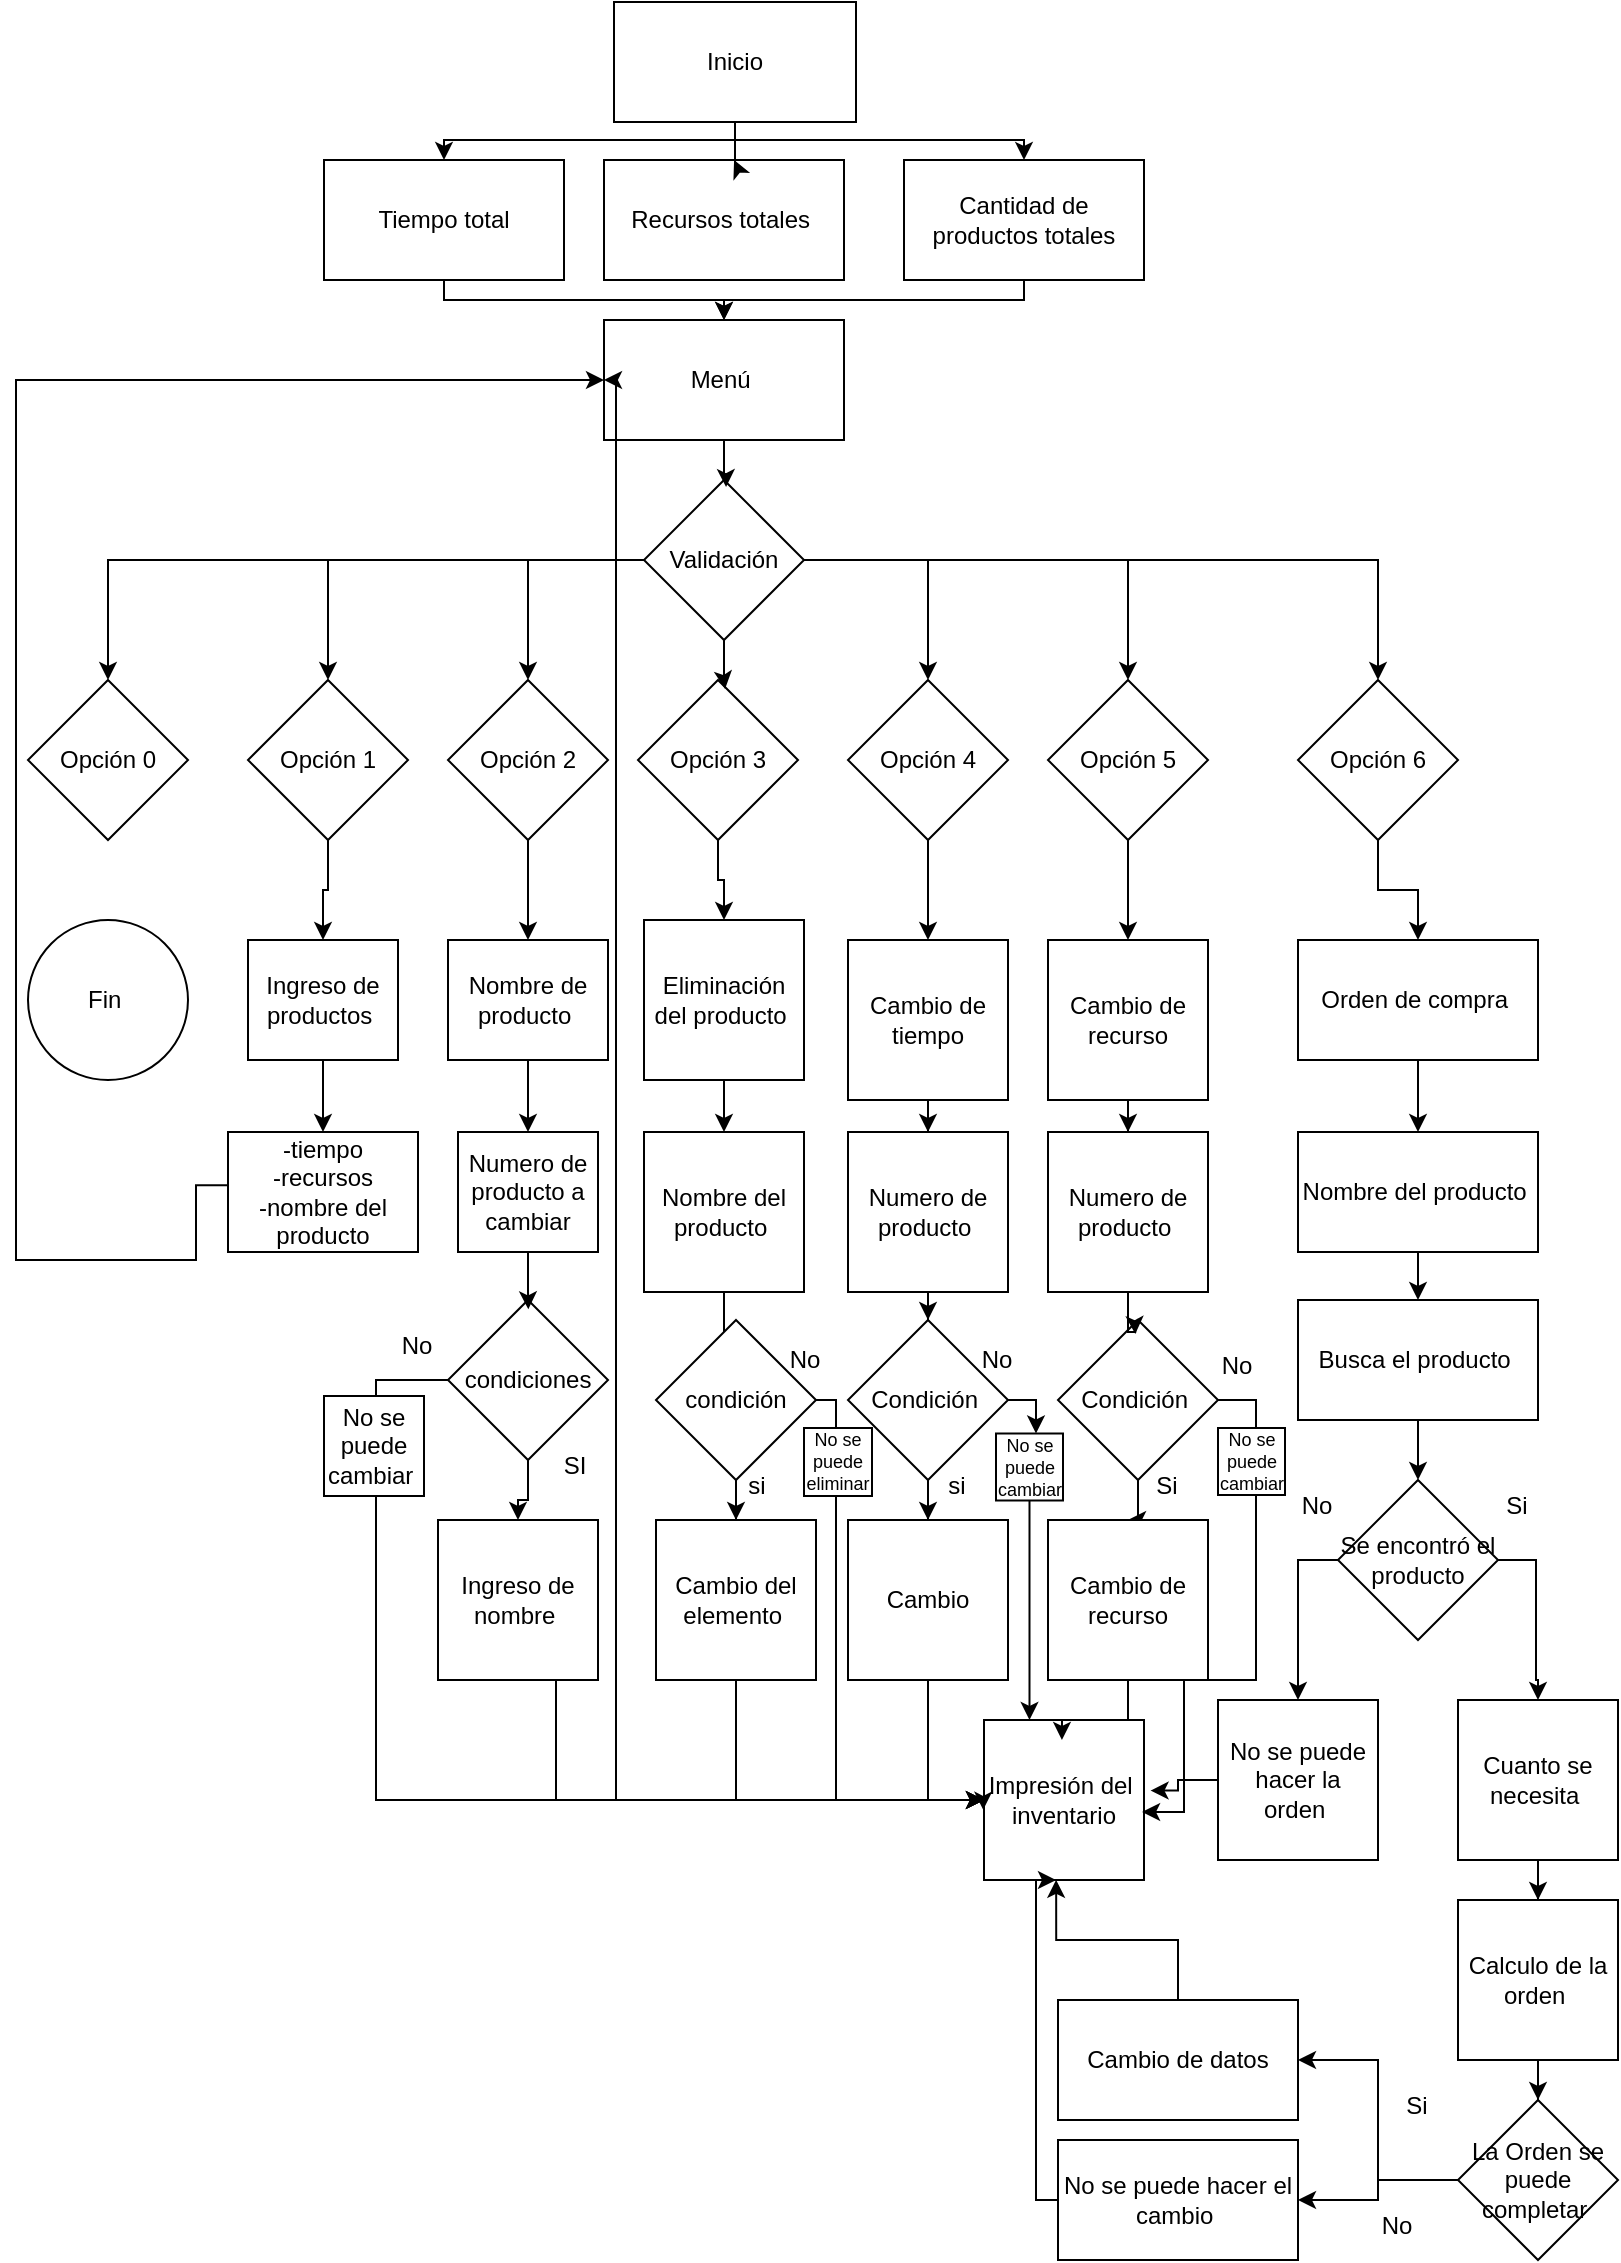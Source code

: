 <mxfile version="24.9.0">
  <diagram id="C5RBs43oDa-KdzZeNtuy" name="Page-1">
    <mxGraphModel dx="1363" dy="1923" grid="1" gridSize="10" guides="1" tooltips="1" connect="1" arrows="1" fold="1" page="1" pageScale="1" pageWidth="827" pageHeight="1169" math="0" shadow="0">
      <root>
        <mxCell id="WIyWlLk6GJQsqaUBKTNV-0" />
        <mxCell id="WIyWlLk6GJQsqaUBKTNV-1" parent="WIyWlLk6GJQsqaUBKTNV-0" />
        <mxCell id="StJIcaHxCYxP3RWTADUP-0" style="edgeStyle=orthogonalEdgeStyle;rounded=0;orthogonalLoop=1;jettySize=auto;html=1;entryX=0.5;entryY=0;entryDx=0;entryDy=0;" edge="1" parent="WIyWlLk6GJQsqaUBKTNV-1" source="StJIcaHxCYxP3RWTADUP-2" target="StJIcaHxCYxP3RWTADUP-5">
          <mxGeometry relative="1" as="geometry">
            <Array as="points">
              <mxPoint x="370" y="-1100" />
              <mxPoint x="224" y="-1100" />
            </Array>
          </mxGeometry>
        </mxCell>
        <mxCell id="StJIcaHxCYxP3RWTADUP-1" style="edgeStyle=orthogonalEdgeStyle;rounded=0;orthogonalLoop=1;jettySize=auto;html=1;entryX=0.5;entryY=0;entryDx=0;entryDy=0;" edge="1" parent="WIyWlLk6GJQsqaUBKTNV-1" source="StJIcaHxCYxP3RWTADUP-2" target="StJIcaHxCYxP3RWTADUP-7">
          <mxGeometry relative="1" as="geometry">
            <Array as="points">
              <mxPoint x="370" y="-1100" />
              <mxPoint x="514" y="-1100" />
            </Array>
          </mxGeometry>
        </mxCell>
        <mxCell id="StJIcaHxCYxP3RWTADUP-2" value="Inicio" style="rounded=0;whiteSpace=wrap;html=1;" vertex="1" parent="WIyWlLk6GJQsqaUBKTNV-1">
          <mxGeometry x="309" y="-1169" width="121" height="60" as="geometry" />
        </mxCell>
        <mxCell id="StJIcaHxCYxP3RWTADUP-3" value="Recursos totales&amp;nbsp;" style="rounded=0;whiteSpace=wrap;html=1;" vertex="1" parent="WIyWlLk6GJQsqaUBKTNV-1">
          <mxGeometry x="304" y="-1090" width="120" height="60" as="geometry" />
        </mxCell>
        <mxCell id="StJIcaHxCYxP3RWTADUP-4" style="edgeStyle=orthogonalEdgeStyle;rounded=0;orthogonalLoop=1;jettySize=auto;html=1;entryX=0.5;entryY=0;entryDx=0;entryDy=0;" edge="1" parent="WIyWlLk6GJQsqaUBKTNV-1" source="StJIcaHxCYxP3RWTADUP-5" target="StJIcaHxCYxP3RWTADUP-8">
          <mxGeometry relative="1" as="geometry">
            <Array as="points">
              <mxPoint x="224" y="-1020" />
              <mxPoint x="364" y="-1020" />
            </Array>
          </mxGeometry>
        </mxCell>
        <mxCell id="StJIcaHxCYxP3RWTADUP-5" value="Tiempo total" style="rounded=0;whiteSpace=wrap;html=1;" vertex="1" parent="WIyWlLk6GJQsqaUBKTNV-1">
          <mxGeometry x="164" y="-1090" width="120" height="60" as="geometry" />
        </mxCell>
        <mxCell id="StJIcaHxCYxP3RWTADUP-6" style="edgeStyle=orthogonalEdgeStyle;rounded=0;orthogonalLoop=1;jettySize=auto;html=1;entryX=0.5;entryY=0;entryDx=0;entryDy=0;" edge="1" parent="WIyWlLk6GJQsqaUBKTNV-1" source="StJIcaHxCYxP3RWTADUP-7" target="StJIcaHxCYxP3RWTADUP-8">
          <mxGeometry relative="1" as="geometry">
            <Array as="points">
              <mxPoint x="514" y="-1020" />
              <mxPoint x="364" y="-1020" />
            </Array>
          </mxGeometry>
        </mxCell>
        <mxCell id="StJIcaHxCYxP3RWTADUP-7" value="Cantidad de productos totales" style="rounded=0;whiteSpace=wrap;html=1;" vertex="1" parent="WIyWlLk6GJQsqaUBKTNV-1">
          <mxGeometry x="454" y="-1090" width="120" height="60" as="geometry" />
        </mxCell>
        <mxCell id="StJIcaHxCYxP3RWTADUP-8" value="Menú&amp;nbsp;" style="rounded=0;whiteSpace=wrap;html=1;" vertex="1" parent="WIyWlLk6GJQsqaUBKTNV-1">
          <mxGeometry x="304" y="-1010" width="120" height="60" as="geometry" />
        </mxCell>
        <mxCell id="StJIcaHxCYxP3RWTADUP-9" style="edgeStyle=orthogonalEdgeStyle;rounded=0;orthogonalLoop=1;jettySize=auto;html=1;entryX=0.5;entryY=0;entryDx=0;entryDy=0;" edge="1" parent="WIyWlLk6GJQsqaUBKTNV-1" source="StJIcaHxCYxP3RWTADUP-15" target="StJIcaHxCYxP3RWTADUP-22">
          <mxGeometry relative="1" as="geometry">
            <mxPoint x="50.0" y="-890" as="targetPoint" />
          </mxGeometry>
        </mxCell>
        <mxCell id="StJIcaHxCYxP3RWTADUP-10" style="edgeStyle=orthogonalEdgeStyle;rounded=0;orthogonalLoop=1;jettySize=auto;html=1;entryX=0.5;entryY=0;entryDx=0;entryDy=0;" edge="1" parent="WIyWlLk6GJQsqaUBKTNV-1" source="StJIcaHxCYxP3RWTADUP-15" target="StJIcaHxCYxP3RWTADUP-21">
          <mxGeometry relative="1" as="geometry" />
        </mxCell>
        <mxCell id="StJIcaHxCYxP3RWTADUP-11" style="edgeStyle=orthogonalEdgeStyle;rounded=0;orthogonalLoop=1;jettySize=auto;html=1;entryX=0.5;entryY=0;entryDx=0;entryDy=0;" edge="1" parent="WIyWlLk6GJQsqaUBKTNV-1" source="StJIcaHxCYxP3RWTADUP-15" target="StJIcaHxCYxP3RWTADUP-19">
          <mxGeometry relative="1" as="geometry" />
        </mxCell>
        <mxCell id="StJIcaHxCYxP3RWTADUP-12" style="edgeStyle=orthogonalEdgeStyle;rounded=0;orthogonalLoop=1;jettySize=auto;html=1;entryX=0.5;entryY=0;entryDx=0;entryDy=0;" edge="1" parent="WIyWlLk6GJQsqaUBKTNV-1" source="StJIcaHxCYxP3RWTADUP-15" target="StJIcaHxCYxP3RWTADUP-24">
          <mxGeometry relative="1" as="geometry" />
        </mxCell>
        <mxCell id="StJIcaHxCYxP3RWTADUP-13" style="edgeStyle=orthogonalEdgeStyle;rounded=0;orthogonalLoop=1;jettySize=auto;html=1;entryX=0.5;entryY=0;entryDx=0;entryDy=0;" edge="1" parent="WIyWlLk6GJQsqaUBKTNV-1" source="StJIcaHxCYxP3RWTADUP-15" target="StJIcaHxCYxP3RWTADUP-26">
          <mxGeometry relative="1" as="geometry" />
        </mxCell>
        <mxCell id="StJIcaHxCYxP3RWTADUP-14" style="edgeStyle=orthogonalEdgeStyle;rounded=0;orthogonalLoop=1;jettySize=auto;html=1;entryX=0.5;entryY=0;entryDx=0;entryDy=0;" edge="1" parent="WIyWlLk6GJQsqaUBKTNV-1" source="StJIcaHxCYxP3RWTADUP-15" target="StJIcaHxCYxP3RWTADUP-28">
          <mxGeometry relative="1" as="geometry" />
        </mxCell>
        <mxCell id="StJIcaHxCYxP3RWTADUP-15" value="Validación" style="rhombus;whiteSpace=wrap;html=1;" vertex="1" parent="WIyWlLk6GJQsqaUBKTNV-1">
          <mxGeometry x="324" y="-930" width="80" height="80" as="geometry" />
        </mxCell>
        <mxCell id="StJIcaHxCYxP3RWTADUP-16" style="edgeStyle=orthogonalEdgeStyle;rounded=0;orthogonalLoop=1;jettySize=auto;html=1;entryX=0.5;entryY=0;entryDx=0;entryDy=0;" edge="1" parent="WIyWlLk6GJQsqaUBKTNV-1" source="StJIcaHxCYxP3RWTADUP-17" target="StJIcaHxCYxP3RWTADUP-43">
          <mxGeometry relative="1" as="geometry" />
        </mxCell>
        <mxCell id="StJIcaHxCYxP3RWTADUP-17" value="Opción 3" style="rhombus;whiteSpace=wrap;html=1;" vertex="1" parent="WIyWlLk6GJQsqaUBKTNV-1">
          <mxGeometry x="321" y="-830" width="80" height="80" as="geometry" />
        </mxCell>
        <mxCell id="StJIcaHxCYxP3RWTADUP-18" value="" style="edgeStyle=orthogonalEdgeStyle;rounded=0;orthogonalLoop=1;jettySize=auto;html=1;" edge="1" parent="WIyWlLk6GJQsqaUBKTNV-1" source="StJIcaHxCYxP3RWTADUP-19" target="StJIcaHxCYxP3RWTADUP-35">
          <mxGeometry relative="1" as="geometry" />
        </mxCell>
        <mxCell id="StJIcaHxCYxP3RWTADUP-19" value="Opción 2" style="rhombus;whiteSpace=wrap;html=1;" vertex="1" parent="WIyWlLk6GJQsqaUBKTNV-1">
          <mxGeometry x="226" y="-830" width="80" height="80" as="geometry" />
        </mxCell>
        <mxCell id="StJIcaHxCYxP3RWTADUP-20" style="edgeStyle=orthogonalEdgeStyle;rounded=0;orthogonalLoop=1;jettySize=auto;html=1;entryX=0.5;entryY=0;entryDx=0;entryDy=0;" edge="1" parent="WIyWlLk6GJQsqaUBKTNV-1" source="StJIcaHxCYxP3RWTADUP-21" target="StJIcaHxCYxP3RWTADUP-31">
          <mxGeometry relative="1" as="geometry" />
        </mxCell>
        <mxCell id="StJIcaHxCYxP3RWTADUP-21" value="Opción 1" style="rhombus;whiteSpace=wrap;html=1;" vertex="1" parent="WIyWlLk6GJQsqaUBKTNV-1">
          <mxGeometry x="126" y="-830" width="80" height="80" as="geometry" />
        </mxCell>
        <mxCell id="StJIcaHxCYxP3RWTADUP-22" value="Opción 0" style="rhombus;whiteSpace=wrap;html=1;" vertex="1" parent="WIyWlLk6GJQsqaUBKTNV-1">
          <mxGeometry x="16" y="-830" width="80" height="80" as="geometry" />
        </mxCell>
        <mxCell id="StJIcaHxCYxP3RWTADUP-23" style="edgeStyle=orthogonalEdgeStyle;rounded=0;orthogonalLoop=1;jettySize=auto;html=1;entryX=0.5;entryY=0;entryDx=0;entryDy=0;" edge="1" parent="WIyWlLk6GJQsqaUBKTNV-1" source="StJIcaHxCYxP3RWTADUP-24" target="StJIcaHxCYxP3RWTADUP-53">
          <mxGeometry relative="1" as="geometry" />
        </mxCell>
        <mxCell id="StJIcaHxCYxP3RWTADUP-24" value="Opción 4" style="rhombus;whiteSpace=wrap;html=1;" vertex="1" parent="WIyWlLk6GJQsqaUBKTNV-1">
          <mxGeometry x="426" y="-830" width="80" height="80" as="geometry" />
        </mxCell>
        <mxCell id="StJIcaHxCYxP3RWTADUP-25" style="edgeStyle=orthogonalEdgeStyle;rounded=0;orthogonalLoop=1;jettySize=auto;html=1;entryX=0.5;entryY=0;entryDx=0;entryDy=0;" edge="1" parent="WIyWlLk6GJQsqaUBKTNV-1" source="StJIcaHxCYxP3RWTADUP-26" target="StJIcaHxCYxP3RWTADUP-62">
          <mxGeometry relative="1" as="geometry" />
        </mxCell>
        <mxCell id="StJIcaHxCYxP3RWTADUP-26" value="Opción 5" style="rhombus;whiteSpace=wrap;html=1;" vertex="1" parent="WIyWlLk6GJQsqaUBKTNV-1">
          <mxGeometry x="526" y="-830" width="80" height="80" as="geometry" />
        </mxCell>
        <mxCell id="StJIcaHxCYxP3RWTADUP-27" style="edgeStyle=orthogonalEdgeStyle;rounded=0;orthogonalLoop=1;jettySize=auto;html=1;entryX=0.5;entryY=0;entryDx=0;entryDy=0;" edge="1" parent="WIyWlLk6GJQsqaUBKTNV-1" source="StJIcaHxCYxP3RWTADUP-28" target="StJIcaHxCYxP3RWTADUP-68">
          <mxGeometry relative="1" as="geometry" />
        </mxCell>
        <mxCell id="StJIcaHxCYxP3RWTADUP-28" value="Opción 6" style="rhombus;whiteSpace=wrap;html=1;" vertex="1" parent="WIyWlLk6GJQsqaUBKTNV-1">
          <mxGeometry x="651" y="-830" width="80" height="80" as="geometry" />
        </mxCell>
        <mxCell id="StJIcaHxCYxP3RWTADUP-29" value="Fin&amp;nbsp;" style="ellipse;whiteSpace=wrap;html=1;aspect=fixed;" vertex="1" parent="WIyWlLk6GJQsqaUBKTNV-1">
          <mxGeometry x="16" y="-710" width="80" height="80" as="geometry" />
        </mxCell>
        <mxCell id="StJIcaHxCYxP3RWTADUP-30" style="edgeStyle=orthogonalEdgeStyle;rounded=0;orthogonalLoop=1;jettySize=auto;html=1;entryX=0.5;entryY=0;entryDx=0;entryDy=0;" edge="1" parent="WIyWlLk6GJQsqaUBKTNV-1" source="StJIcaHxCYxP3RWTADUP-31" target="StJIcaHxCYxP3RWTADUP-33">
          <mxGeometry relative="1" as="geometry" />
        </mxCell>
        <mxCell id="StJIcaHxCYxP3RWTADUP-31" value="Ingreso de productos&amp;nbsp;" style="rounded=0;whiteSpace=wrap;html=1;" vertex="1" parent="WIyWlLk6GJQsqaUBKTNV-1">
          <mxGeometry x="126" y="-700" width="75" height="60" as="geometry" />
        </mxCell>
        <mxCell id="StJIcaHxCYxP3RWTADUP-32" style="edgeStyle=orthogonalEdgeStyle;rounded=0;orthogonalLoop=1;jettySize=auto;html=1;exitX=-0.001;exitY=0.444;exitDx=0;exitDy=0;exitPerimeter=0;" edge="1" parent="WIyWlLk6GJQsqaUBKTNV-1" source="StJIcaHxCYxP3RWTADUP-33">
          <mxGeometry relative="1" as="geometry">
            <mxPoint x="304" y="-980" as="targetPoint" />
            <mxPoint x="100" y="-664" as="sourcePoint" />
            <Array as="points">
              <mxPoint x="100" y="-577" />
              <mxPoint x="100" y="-540" />
              <mxPoint x="10" y="-540" />
              <mxPoint x="10" y="-980" />
            </Array>
          </mxGeometry>
        </mxCell>
        <mxCell id="StJIcaHxCYxP3RWTADUP-33" value="-tiempo&lt;br&gt;-recursos&lt;br&gt;-nombre del producto" style="rounded=0;whiteSpace=wrap;html=1;" vertex="1" parent="WIyWlLk6GJQsqaUBKTNV-1">
          <mxGeometry x="116" y="-604" width="95" height="60" as="geometry" />
        </mxCell>
        <mxCell id="StJIcaHxCYxP3RWTADUP-34" style="edgeStyle=orthogonalEdgeStyle;rounded=0;orthogonalLoop=1;jettySize=auto;html=1;entryX=0.5;entryY=0;entryDx=0;entryDy=0;" edge="1" parent="WIyWlLk6GJQsqaUBKTNV-1" source="StJIcaHxCYxP3RWTADUP-35" target="StJIcaHxCYxP3RWTADUP-36">
          <mxGeometry relative="1" as="geometry" />
        </mxCell>
        <mxCell id="StJIcaHxCYxP3RWTADUP-35" value="Nombre de producto&amp;nbsp;" style="rounded=0;whiteSpace=wrap;html=1;" vertex="1" parent="WIyWlLk6GJQsqaUBKTNV-1">
          <mxGeometry x="226" y="-700" width="80" height="60" as="geometry" />
        </mxCell>
        <mxCell id="StJIcaHxCYxP3RWTADUP-36" value="Numero de producto a cambiar" style="rounded=0;whiteSpace=wrap;html=1;" vertex="1" parent="WIyWlLk6GJQsqaUBKTNV-1">
          <mxGeometry x="231" y="-604" width="70" height="60" as="geometry" />
        </mxCell>
        <mxCell id="StJIcaHxCYxP3RWTADUP-37" style="edgeStyle=orthogonalEdgeStyle;rounded=0;orthogonalLoop=1;jettySize=auto;html=1;entryX=0;entryY=0.5;entryDx=0;entryDy=0;" edge="1" parent="WIyWlLk6GJQsqaUBKTNV-1" source="StJIcaHxCYxP3RWTADUP-109" target="StJIcaHxCYxP3RWTADUP-51">
          <mxGeometry relative="1" as="geometry">
            <Array as="points">
              <mxPoint x="190" y="-270" />
            </Array>
          </mxGeometry>
        </mxCell>
        <mxCell id="StJIcaHxCYxP3RWTADUP-38" style="edgeStyle=orthogonalEdgeStyle;rounded=0;orthogonalLoop=1;jettySize=auto;html=1;entryX=0.5;entryY=0;entryDx=0;entryDy=0;" edge="1" parent="WIyWlLk6GJQsqaUBKTNV-1" source="StJIcaHxCYxP3RWTADUP-39" target="StJIcaHxCYxP3RWTADUP-41">
          <mxGeometry relative="1" as="geometry" />
        </mxCell>
        <mxCell id="StJIcaHxCYxP3RWTADUP-39" value="condiciones" style="rhombus;whiteSpace=wrap;html=1;" vertex="1" parent="WIyWlLk6GJQsqaUBKTNV-1">
          <mxGeometry x="226" y="-520" width="80" height="80" as="geometry" />
        </mxCell>
        <mxCell id="StJIcaHxCYxP3RWTADUP-40" style="edgeStyle=orthogonalEdgeStyle;rounded=0;orthogonalLoop=1;jettySize=auto;html=1;entryX=0;entryY=0.5;entryDx=0;entryDy=0;" edge="1" parent="WIyWlLk6GJQsqaUBKTNV-1" source="StJIcaHxCYxP3RWTADUP-41" target="StJIcaHxCYxP3RWTADUP-51">
          <mxGeometry relative="1" as="geometry">
            <Array as="points">
              <mxPoint x="280" y="-270" />
            </Array>
          </mxGeometry>
        </mxCell>
        <mxCell id="StJIcaHxCYxP3RWTADUP-41" value="Ingreso de nombre&amp;nbsp;" style="whiteSpace=wrap;html=1;aspect=fixed;" vertex="1" parent="WIyWlLk6GJQsqaUBKTNV-1">
          <mxGeometry x="221" y="-410" width="80" height="80" as="geometry" />
        </mxCell>
        <mxCell id="StJIcaHxCYxP3RWTADUP-42" style="edgeStyle=orthogonalEdgeStyle;rounded=0;orthogonalLoop=1;jettySize=auto;html=1;entryX=0.5;entryY=0;entryDx=0;entryDy=0;" edge="1" parent="WIyWlLk6GJQsqaUBKTNV-1" source="StJIcaHxCYxP3RWTADUP-43" target="StJIcaHxCYxP3RWTADUP-45">
          <mxGeometry relative="1" as="geometry" />
        </mxCell>
        <mxCell id="StJIcaHxCYxP3RWTADUP-43" value="Eliminación del producto&amp;nbsp;" style="whiteSpace=wrap;html=1;aspect=fixed;" vertex="1" parent="WIyWlLk6GJQsqaUBKTNV-1">
          <mxGeometry x="324" y="-710" width="80" height="80" as="geometry" />
        </mxCell>
        <mxCell id="StJIcaHxCYxP3RWTADUP-44" style="edgeStyle=orthogonalEdgeStyle;rounded=0;orthogonalLoop=1;jettySize=auto;html=1;entryX=0.5;entryY=0;entryDx=0;entryDy=0;" edge="1" parent="WIyWlLk6GJQsqaUBKTNV-1" source="StJIcaHxCYxP3RWTADUP-45" target="StJIcaHxCYxP3RWTADUP-48">
          <mxGeometry relative="1" as="geometry" />
        </mxCell>
        <mxCell id="StJIcaHxCYxP3RWTADUP-45" value="Nombre del producto&amp;nbsp;" style="whiteSpace=wrap;html=1;aspect=fixed;" vertex="1" parent="WIyWlLk6GJQsqaUBKTNV-1">
          <mxGeometry x="324" y="-604" width="80" height="80" as="geometry" />
        </mxCell>
        <mxCell id="StJIcaHxCYxP3RWTADUP-46" style="edgeStyle=orthogonalEdgeStyle;rounded=0;orthogonalLoop=1;jettySize=auto;html=1;entryX=0.5;entryY=0;entryDx=0;entryDy=0;" edge="1" parent="WIyWlLk6GJQsqaUBKTNV-1" source="StJIcaHxCYxP3RWTADUP-48" target="StJIcaHxCYxP3RWTADUP-49">
          <mxGeometry relative="1" as="geometry" />
        </mxCell>
        <mxCell id="StJIcaHxCYxP3RWTADUP-47" style="edgeStyle=orthogonalEdgeStyle;rounded=0;orthogonalLoop=1;jettySize=auto;html=1;entryX=0;entryY=0.5;entryDx=0;entryDy=0;" edge="1" parent="WIyWlLk6GJQsqaUBKTNV-1" source="StJIcaHxCYxP3RWTADUP-111" target="StJIcaHxCYxP3RWTADUP-51">
          <mxGeometry relative="1" as="geometry">
            <Array as="points">
              <mxPoint x="420" y="-270" />
            </Array>
          </mxGeometry>
        </mxCell>
        <mxCell id="StJIcaHxCYxP3RWTADUP-48" value="condición" style="rhombus;whiteSpace=wrap;html=1;" vertex="1" parent="WIyWlLk6GJQsqaUBKTNV-1">
          <mxGeometry x="330" y="-510" width="80" height="80" as="geometry" />
        </mxCell>
        <mxCell id="StJIcaHxCYxP3RWTADUP-49" value="Cambio del elemento&amp;nbsp;" style="whiteSpace=wrap;html=1;aspect=fixed;" vertex="1" parent="WIyWlLk6GJQsqaUBKTNV-1">
          <mxGeometry x="330" y="-410" width="80" height="80" as="geometry" />
        </mxCell>
        <mxCell id="StJIcaHxCYxP3RWTADUP-50" style="edgeStyle=orthogonalEdgeStyle;rounded=0;orthogonalLoop=1;jettySize=auto;html=1;entryX=0;entryY=0.5;entryDx=0;entryDy=0;" edge="1" parent="WIyWlLk6GJQsqaUBKTNV-1" source="StJIcaHxCYxP3RWTADUP-51" target="StJIcaHxCYxP3RWTADUP-8">
          <mxGeometry relative="1" as="geometry">
            <Array as="points">
              <mxPoint x="310" y="-270" />
              <mxPoint x="310" y="-980" />
            </Array>
          </mxGeometry>
        </mxCell>
        <mxCell id="StJIcaHxCYxP3RWTADUP-51" value="Impresión del&amp;nbsp;&lt;br&gt;inventario" style="whiteSpace=wrap;html=1;aspect=fixed;" vertex="1" parent="WIyWlLk6GJQsqaUBKTNV-1">
          <mxGeometry x="494" y="-310" width="80" height="80" as="geometry" />
        </mxCell>
        <mxCell id="StJIcaHxCYxP3RWTADUP-52" style="edgeStyle=orthogonalEdgeStyle;rounded=0;orthogonalLoop=1;jettySize=auto;html=1;entryX=0.5;entryY=0;entryDx=0;entryDy=0;" edge="1" parent="WIyWlLk6GJQsqaUBKTNV-1" source="StJIcaHxCYxP3RWTADUP-53" target="StJIcaHxCYxP3RWTADUP-55">
          <mxGeometry relative="1" as="geometry" />
        </mxCell>
        <mxCell id="StJIcaHxCYxP3RWTADUP-53" value="Cambio de tiempo" style="whiteSpace=wrap;html=1;aspect=fixed;" vertex="1" parent="WIyWlLk6GJQsqaUBKTNV-1">
          <mxGeometry x="426" y="-700" width="80" height="80" as="geometry" />
        </mxCell>
        <mxCell id="StJIcaHxCYxP3RWTADUP-54" style="edgeStyle=orthogonalEdgeStyle;rounded=0;orthogonalLoop=1;jettySize=auto;html=1;" edge="1" parent="WIyWlLk6GJQsqaUBKTNV-1" source="StJIcaHxCYxP3RWTADUP-55" target="StJIcaHxCYxP3RWTADUP-58">
          <mxGeometry relative="1" as="geometry" />
        </mxCell>
        <mxCell id="StJIcaHxCYxP3RWTADUP-55" value="Numero de producto&amp;nbsp;" style="whiteSpace=wrap;html=1;aspect=fixed;" vertex="1" parent="WIyWlLk6GJQsqaUBKTNV-1">
          <mxGeometry x="426" y="-604" width="80" height="80" as="geometry" />
        </mxCell>
        <mxCell id="StJIcaHxCYxP3RWTADUP-56" style="edgeStyle=orthogonalEdgeStyle;rounded=0;orthogonalLoop=1;jettySize=auto;html=1;entryX=0.5;entryY=0;entryDx=0;entryDy=0;" edge="1" parent="WIyWlLk6GJQsqaUBKTNV-1" source="StJIcaHxCYxP3RWTADUP-58" target="StJIcaHxCYxP3RWTADUP-60">
          <mxGeometry relative="1" as="geometry" />
        </mxCell>
        <mxCell id="StJIcaHxCYxP3RWTADUP-57" style="edgeStyle=orthogonalEdgeStyle;rounded=0;orthogonalLoop=1;jettySize=auto;html=1;" edge="1" parent="WIyWlLk6GJQsqaUBKTNV-1" source="StJIcaHxCYxP3RWTADUP-113" target="StJIcaHxCYxP3RWTADUP-51">
          <mxGeometry relative="1" as="geometry">
            <Array as="points">
              <mxPoint x="517" y="-330" />
              <mxPoint x="517" y="-330" />
            </Array>
          </mxGeometry>
        </mxCell>
        <mxCell id="StJIcaHxCYxP3RWTADUP-58" value="Condición&amp;nbsp;" style="rhombus;whiteSpace=wrap;html=1;" vertex="1" parent="WIyWlLk6GJQsqaUBKTNV-1">
          <mxGeometry x="426" y="-510" width="80" height="80" as="geometry" />
        </mxCell>
        <mxCell id="StJIcaHxCYxP3RWTADUP-59" style="edgeStyle=orthogonalEdgeStyle;rounded=0;orthogonalLoop=1;jettySize=auto;html=1;entryX=0;entryY=0.5;entryDx=0;entryDy=0;" edge="1" parent="WIyWlLk6GJQsqaUBKTNV-1" source="StJIcaHxCYxP3RWTADUP-60" target="StJIcaHxCYxP3RWTADUP-51">
          <mxGeometry relative="1" as="geometry" />
        </mxCell>
        <mxCell id="StJIcaHxCYxP3RWTADUP-60" value="Cambio" style="whiteSpace=wrap;html=1;aspect=fixed;" vertex="1" parent="WIyWlLk6GJQsqaUBKTNV-1">
          <mxGeometry x="426" y="-410" width="80" height="80" as="geometry" />
        </mxCell>
        <mxCell id="StJIcaHxCYxP3RWTADUP-61" style="edgeStyle=orthogonalEdgeStyle;rounded=0;orthogonalLoop=1;jettySize=auto;html=1;entryX=0.5;entryY=0;entryDx=0;entryDy=0;" edge="1" parent="WIyWlLk6GJQsqaUBKTNV-1" source="StJIcaHxCYxP3RWTADUP-62" target="StJIcaHxCYxP3RWTADUP-63">
          <mxGeometry relative="1" as="geometry" />
        </mxCell>
        <mxCell id="StJIcaHxCYxP3RWTADUP-62" value="Cambio de recurso" style="whiteSpace=wrap;html=1;aspect=fixed;" vertex="1" parent="WIyWlLk6GJQsqaUBKTNV-1">
          <mxGeometry x="526" y="-700" width="80" height="80" as="geometry" />
        </mxCell>
        <mxCell id="StJIcaHxCYxP3RWTADUP-63" value="Numero de producto&amp;nbsp;" style="whiteSpace=wrap;html=1;aspect=fixed;" vertex="1" parent="WIyWlLk6GJQsqaUBKTNV-1">
          <mxGeometry x="526" y="-604" width="80" height="80" as="geometry" />
        </mxCell>
        <mxCell id="StJIcaHxCYxP3RWTADUP-64" style="edgeStyle=orthogonalEdgeStyle;rounded=0;orthogonalLoop=1;jettySize=auto;html=1;entryX=0.5;entryY=0;entryDx=0;entryDy=0;" edge="1" parent="WIyWlLk6GJQsqaUBKTNV-1" source="StJIcaHxCYxP3RWTADUP-65" target="StJIcaHxCYxP3RWTADUP-66">
          <mxGeometry relative="1" as="geometry" />
        </mxCell>
        <mxCell id="StJIcaHxCYxP3RWTADUP-65" value="Condición&amp;nbsp;" style="rhombus;whiteSpace=wrap;html=1;" vertex="1" parent="WIyWlLk6GJQsqaUBKTNV-1">
          <mxGeometry x="531" y="-510" width="80" height="80" as="geometry" />
        </mxCell>
        <mxCell id="StJIcaHxCYxP3RWTADUP-66" value="Cambio de recurso" style="whiteSpace=wrap;html=1;aspect=fixed;" vertex="1" parent="WIyWlLk6GJQsqaUBKTNV-1">
          <mxGeometry x="526" y="-410" width="80" height="80" as="geometry" />
        </mxCell>
        <mxCell id="StJIcaHxCYxP3RWTADUP-67" style="edgeStyle=orthogonalEdgeStyle;rounded=0;orthogonalLoop=1;jettySize=auto;html=1;entryX=0.5;entryY=0;entryDx=0;entryDy=0;" edge="1" parent="WIyWlLk6GJQsqaUBKTNV-1" source="StJIcaHxCYxP3RWTADUP-68" target="StJIcaHxCYxP3RWTADUP-70">
          <mxGeometry relative="1" as="geometry" />
        </mxCell>
        <mxCell id="StJIcaHxCYxP3RWTADUP-68" value="Orden de compra&amp;nbsp;" style="rounded=0;whiteSpace=wrap;html=1;" vertex="1" parent="WIyWlLk6GJQsqaUBKTNV-1">
          <mxGeometry x="651" y="-700" width="120" height="60" as="geometry" />
        </mxCell>
        <mxCell id="StJIcaHxCYxP3RWTADUP-69" style="edgeStyle=orthogonalEdgeStyle;rounded=0;orthogonalLoop=1;jettySize=auto;html=1;entryX=0.5;entryY=0;entryDx=0;entryDy=0;" edge="1" parent="WIyWlLk6GJQsqaUBKTNV-1" source="StJIcaHxCYxP3RWTADUP-70" target="StJIcaHxCYxP3RWTADUP-72">
          <mxGeometry relative="1" as="geometry" />
        </mxCell>
        <mxCell id="StJIcaHxCYxP3RWTADUP-70" value="Nombre del producto&amp;nbsp;" style="rounded=0;whiteSpace=wrap;html=1;" vertex="1" parent="WIyWlLk6GJQsqaUBKTNV-1">
          <mxGeometry x="651" y="-604" width="120" height="60" as="geometry" />
        </mxCell>
        <mxCell id="StJIcaHxCYxP3RWTADUP-71" style="edgeStyle=orthogonalEdgeStyle;rounded=0;orthogonalLoop=1;jettySize=auto;html=1;entryX=0.5;entryY=0;entryDx=0;entryDy=0;" edge="1" parent="WIyWlLk6GJQsqaUBKTNV-1" source="StJIcaHxCYxP3RWTADUP-72" target="StJIcaHxCYxP3RWTADUP-75">
          <mxGeometry relative="1" as="geometry" />
        </mxCell>
        <mxCell id="StJIcaHxCYxP3RWTADUP-72" value="Busca el producto&amp;nbsp;" style="rounded=0;whiteSpace=wrap;html=1;" vertex="1" parent="WIyWlLk6GJQsqaUBKTNV-1">
          <mxGeometry x="651" y="-520" width="120" height="60" as="geometry" />
        </mxCell>
        <mxCell id="StJIcaHxCYxP3RWTADUP-73" style="edgeStyle=orthogonalEdgeStyle;rounded=0;orthogonalLoop=1;jettySize=auto;html=1;entryX=0.5;entryY=0;entryDx=0;entryDy=0;" edge="1" parent="WIyWlLk6GJQsqaUBKTNV-1" source="StJIcaHxCYxP3RWTADUP-75" target="StJIcaHxCYxP3RWTADUP-76">
          <mxGeometry relative="1" as="geometry">
            <Array as="points">
              <mxPoint x="651" y="-390" />
            </Array>
          </mxGeometry>
        </mxCell>
        <mxCell id="StJIcaHxCYxP3RWTADUP-74" style="edgeStyle=orthogonalEdgeStyle;rounded=0;orthogonalLoop=1;jettySize=auto;html=1;entryX=0.5;entryY=0;entryDx=0;entryDy=0;" edge="1" parent="WIyWlLk6GJQsqaUBKTNV-1" source="StJIcaHxCYxP3RWTADUP-75" target="StJIcaHxCYxP3RWTADUP-78">
          <mxGeometry relative="1" as="geometry">
            <Array as="points">
              <mxPoint x="770" y="-390" />
              <mxPoint x="770" y="-330" />
              <mxPoint x="771" y="-330" />
            </Array>
          </mxGeometry>
        </mxCell>
        <mxCell id="StJIcaHxCYxP3RWTADUP-75" value="Se encontró el producto" style="rhombus;whiteSpace=wrap;html=1;" vertex="1" parent="WIyWlLk6GJQsqaUBKTNV-1">
          <mxGeometry x="671" y="-430" width="80" height="80" as="geometry" />
        </mxCell>
        <mxCell id="StJIcaHxCYxP3RWTADUP-76" value="No se puede hacer la orden&amp;nbsp;" style="whiteSpace=wrap;html=1;aspect=fixed;" vertex="1" parent="WIyWlLk6GJQsqaUBKTNV-1">
          <mxGeometry x="611" y="-320" width="80" height="80" as="geometry" />
        </mxCell>
        <mxCell id="StJIcaHxCYxP3RWTADUP-77" style="edgeStyle=orthogonalEdgeStyle;rounded=0;orthogonalLoop=1;jettySize=auto;html=1;entryX=0.5;entryY=0;entryDx=0;entryDy=0;" edge="1" parent="WIyWlLk6GJQsqaUBKTNV-1" source="StJIcaHxCYxP3RWTADUP-78" target="StJIcaHxCYxP3RWTADUP-80">
          <mxGeometry relative="1" as="geometry" />
        </mxCell>
        <mxCell id="StJIcaHxCYxP3RWTADUP-78" value="Cuanto se necesita&amp;nbsp;" style="whiteSpace=wrap;html=1;aspect=fixed;" vertex="1" parent="WIyWlLk6GJQsqaUBKTNV-1">
          <mxGeometry x="731" y="-320" width="80" height="80" as="geometry" />
        </mxCell>
        <mxCell id="StJIcaHxCYxP3RWTADUP-79" style="edgeStyle=orthogonalEdgeStyle;rounded=0;orthogonalLoop=1;jettySize=auto;html=1;entryX=0.5;entryY=0;entryDx=0;entryDy=0;" edge="1" parent="WIyWlLk6GJQsqaUBKTNV-1" source="StJIcaHxCYxP3RWTADUP-80" target="StJIcaHxCYxP3RWTADUP-83">
          <mxGeometry relative="1" as="geometry" />
        </mxCell>
        <mxCell id="StJIcaHxCYxP3RWTADUP-80" value="Calculo de la orden&amp;nbsp;" style="whiteSpace=wrap;html=1;aspect=fixed;" vertex="1" parent="WIyWlLk6GJQsqaUBKTNV-1">
          <mxGeometry x="731" y="-220" width="80" height="80" as="geometry" />
        </mxCell>
        <mxCell id="StJIcaHxCYxP3RWTADUP-81" style="edgeStyle=orthogonalEdgeStyle;rounded=0;orthogonalLoop=1;jettySize=auto;html=1;" edge="1" parent="WIyWlLk6GJQsqaUBKTNV-1" source="StJIcaHxCYxP3RWTADUP-83" target="StJIcaHxCYxP3RWTADUP-84">
          <mxGeometry relative="1" as="geometry" />
        </mxCell>
        <mxCell id="StJIcaHxCYxP3RWTADUP-82" style="edgeStyle=orthogonalEdgeStyle;rounded=0;orthogonalLoop=1;jettySize=auto;html=1;entryX=1;entryY=0.5;entryDx=0;entryDy=0;" edge="1" parent="WIyWlLk6GJQsqaUBKTNV-1" source="StJIcaHxCYxP3RWTADUP-83" target="StJIcaHxCYxP3RWTADUP-86">
          <mxGeometry relative="1" as="geometry" />
        </mxCell>
        <mxCell id="StJIcaHxCYxP3RWTADUP-83" value="La Orden se puede completar&amp;nbsp;" style="rhombus;whiteSpace=wrap;html=1;" vertex="1" parent="WIyWlLk6GJQsqaUBKTNV-1">
          <mxGeometry x="731" y="-120" width="80" height="80" as="geometry" />
        </mxCell>
        <mxCell id="StJIcaHxCYxP3RWTADUP-84" value="Cambio de datos" style="rounded=0;whiteSpace=wrap;html=1;" vertex="1" parent="WIyWlLk6GJQsqaUBKTNV-1">
          <mxGeometry x="531" y="-170" width="120" height="60" as="geometry" />
        </mxCell>
        <mxCell id="StJIcaHxCYxP3RWTADUP-85" style="edgeStyle=orthogonalEdgeStyle;rounded=0;orthogonalLoop=1;jettySize=auto;html=1;" edge="1" parent="WIyWlLk6GJQsqaUBKTNV-1" source="StJIcaHxCYxP3RWTADUP-86">
          <mxGeometry relative="1" as="geometry">
            <mxPoint x="530" y="-230" as="targetPoint" />
            <Array as="points">
              <mxPoint x="520" y="-70" />
              <mxPoint x="520" y="-230" />
            </Array>
          </mxGeometry>
        </mxCell>
        <mxCell id="StJIcaHxCYxP3RWTADUP-86" value="No se puede hacer el cambio&amp;nbsp;" style="rounded=0;whiteSpace=wrap;html=1;" vertex="1" parent="WIyWlLk6GJQsqaUBKTNV-1">
          <mxGeometry x="531" y="-100" width="120" height="60" as="geometry" />
        </mxCell>
        <mxCell id="StJIcaHxCYxP3RWTADUP-87" style="edgeStyle=orthogonalEdgeStyle;rounded=0;orthogonalLoop=1;jettySize=auto;html=1;entryX=0.542;entryY=0;entryDx=0;entryDy=0;entryPerimeter=0;" edge="1" parent="WIyWlLk6GJQsqaUBKTNV-1" source="StJIcaHxCYxP3RWTADUP-2" target="StJIcaHxCYxP3RWTADUP-3">
          <mxGeometry relative="1" as="geometry" />
        </mxCell>
        <mxCell id="StJIcaHxCYxP3RWTADUP-88" style="edgeStyle=orthogonalEdgeStyle;rounded=0;orthogonalLoop=1;jettySize=auto;html=1;entryX=0.513;entryY=0.044;entryDx=0;entryDy=0;entryPerimeter=0;" edge="1" parent="WIyWlLk6GJQsqaUBKTNV-1" source="StJIcaHxCYxP3RWTADUP-8" target="StJIcaHxCYxP3RWTADUP-15">
          <mxGeometry relative="1" as="geometry" />
        </mxCell>
        <mxCell id="StJIcaHxCYxP3RWTADUP-89" style="edgeStyle=orthogonalEdgeStyle;rounded=0;orthogonalLoop=1;jettySize=auto;html=1;entryX=0.544;entryY=0.056;entryDx=0;entryDy=0;entryPerimeter=0;" edge="1" parent="WIyWlLk6GJQsqaUBKTNV-1" source="StJIcaHxCYxP3RWTADUP-15" target="StJIcaHxCYxP3RWTADUP-17">
          <mxGeometry relative="1" as="geometry" />
        </mxCell>
        <mxCell id="StJIcaHxCYxP3RWTADUP-90" style="edgeStyle=orthogonalEdgeStyle;rounded=0;orthogonalLoop=1;jettySize=auto;html=1;entryX=0.502;entryY=0.058;entryDx=0;entryDy=0;entryPerimeter=0;" edge="1" parent="WIyWlLk6GJQsqaUBKTNV-1" source="StJIcaHxCYxP3RWTADUP-36" target="StJIcaHxCYxP3RWTADUP-39">
          <mxGeometry relative="1" as="geometry" />
        </mxCell>
        <mxCell id="StJIcaHxCYxP3RWTADUP-91" style="edgeStyle=orthogonalEdgeStyle;rounded=0;orthogonalLoop=1;jettySize=auto;html=1;entryX=0.483;entryY=0.088;entryDx=0;entryDy=0;entryPerimeter=0;" edge="1" parent="WIyWlLk6GJQsqaUBKTNV-1" source="StJIcaHxCYxP3RWTADUP-63" target="StJIcaHxCYxP3RWTADUP-65">
          <mxGeometry relative="1" as="geometry" />
        </mxCell>
        <mxCell id="StJIcaHxCYxP3RWTADUP-92" style="edgeStyle=orthogonalEdgeStyle;rounded=0;orthogonalLoop=1;jettySize=auto;html=1;entryX=0.487;entryY=0.125;entryDx=0;entryDy=0;entryPerimeter=0;" edge="1" parent="WIyWlLk6GJQsqaUBKTNV-1" source="StJIcaHxCYxP3RWTADUP-66" target="StJIcaHxCYxP3RWTADUP-51">
          <mxGeometry relative="1" as="geometry" />
        </mxCell>
        <mxCell id="StJIcaHxCYxP3RWTADUP-93" style="edgeStyle=orthogonalEdgeStyle;rounded=0;orthogonalLoop=1;jettySize=auto;html=1;entryX=1.041;entryY=0.441;entryDx=0;entryDy=0;entryPerimeter=0;" edge="1" parent="WIyWlLk6GJQsqaUBKTNV-1" source="StJIcaHxCYxP3RWTADUP-76" target="StJIcaHxCYxP3RWTADUP-51">
          <mxGeometry relative="1" as="geometry" />
        </mxCell>
        <mxCell id="StJIcaHxCYxP3RWTADUP-94" value="SI" style="text;html=1;align=center;verticalAlign=middle;resizable=0;points=[];autosize=1;strokeColor=none;fillColor=none;" vertex="1" parent="WIyWlLk6GJQsqaUBKTNV-1">
          <mxGeometry x="274" y="-452" width="30" height="30" as="geometry" />
        </mxCell>
        <mxCell id="StJIcaHxCYxP3RWTADUP-95" value="No" style="text;html=1;align=center;verticalAlign=middle;resizable=0;points=[];autosize=1;strokeColor=none;fillColor=none;" vertex="1" parent="WIyWlLk6GJQsqaUBKTNV-1">
          <mxGeometry x="190" y="-512" width="40" height="30" as="geometry" />
        </mxCell>
        <mxCell id="StJIcaHxCYxP3RWTADUP-96" value="No" style="text;html=1;align=center;verticalAlign=middle;resizable=0;points=[];autosize=1;strokeColor=none;fillColor=none;" vertex="1" parent="WIyWlLk6GJQsqaUBKTNV-1">
          <mxGeometry x="384" y="-505" width="40" height="30" as="geometry" />
        </mxCell>
        <mxCell id="StJIcaHxCYxP3RWTADUP-97" value="si" style="text;html=1;align=center;verticalAlign=middle;resizable=0;points=[];autosize=1;strokeColor=none;fillColor=none;" vertex="1" parent="WIyWlLk6GJQsqaUBKTNV-1">
          <mxGeometry x="365" y="-442" width="30" height="30" as="geometry" />
        </mxCell>
        <mxCell id="StJIcaHxCYxP3RWTADUP-98" value="No" style="text;html=1;align=center;verticalAlign=middle;resizable=0;points=[];autosize=1;strokeColor=none;fillColor=none;" vertex="1" parent="WIyWlLk6GJQsqaUBKTNV-1">
          <mxGeometry x="480" y="-505" width="40" height="30" as="geometry" />
        </mxCell>
        <mxCell id="StJIcaHxCYxP3RWTADUP-99" value="si" style="text;html=1;align=center;verticalAlign=middle;resizable=0;points=[];autosize=1;strokeColor=none;fillColor=none;" vertex="1" parent="WIyWlLk6GJQsqaUBKTNV-1">
          <mxGeometry x="465" y="-442" width="30" height="30" as="geometry" />
        </mxCell>
        <mxCell id="StJIcaHxCYxP3RWTADUP-100" value="Si" style="text;html=1;align=center;verticalAlign=middle;resizable=0;points=[];autosize=1;strokeColor=none;fillColor=none;" vertex="1" parent="WIyWlLk6GJQsqaUBKTNV-1">
          <mxGeometry x="570" y="-442" width="30" height="30" as="geometry" />
        </mxCell>
        <mxCell id="StJIcaHxCYxP3RWTADUP-101" style="edgeStyle=orthogonalEdgeStyle;rounded=0;orthogonalLoop=1;jettySize=auto;html=1;entryX=0.988;entryY=0.575;entryDx=0;entryDy=0;entryPerimeter=0;" edge="1" parent="WIyWlLk6GJQsqaUBKTNV-1" source="StJIcaHxCYxP3RWTADUP-65" target="StJIcaHxCYxP3RWTADUP-51">
          <mxGeometry relative="1" as="geometry">
            <Array as="points">
              <mxPoint x="630" y="-470" />
              <mxPoint x="630" y="-330" />
              <mxPoint x="594" y="-330" />
              <mxPoint x="594" y="-264" />
            </Array>
          </mxGeometry>
        </mxCell>
        <mxCell id="StJIcaHxCYxP3RWTADUP-102" value="No" style="text;html=1;align=center;verticalAlign=middle;resizable=0;points=[];autosize=1;strokeColor=none;fillColor=none;" vertex="1" parent="WIyWlLk6GJQsqaUBKTNV-1">
          <mxGeometry x="600" y="-502" width="40" height="30" as="geometry" />
        </mxCell>
        <mxCell id="StJIcaHxCYxP3RWTADUP-103" value="No" style="text;html=1;align=center;verticalAlign=middle;resizable=0;points=[];autosize=1;strokeColor=none;fillColor=none;" vertex="1" parent="WIyWlLk6GJQsqaUBKTNV-1">
          <mxGeometry x="640" y="-432" width="40" height="30" as="geometry" />
        </mxCell>
        <mxCell id="StJIcaHxCYxP3RWTADUP-104" value="Si" style="text;html=1;align=center;verticalAlign=middle;resizable=0;points=[];autosize=1;strokeColor=none;fillColor=none;" vertex="1" parent="WIyWlLk6GJQsqaUBKTNV-1">
          <mxGeometry x="745" y="-432" width="30" height="30" as="geometry" />
        </mxCell>
        <mxCell id="StJIcaHxCYxP3RWTADUP-105" value="Si" style="text;html=1;align=center;verticalAlign=middle;resizable=0;points=[];autosize=1;strokeColor=none;fillColor=none;" vertex="1" parent="WIyWlLk6GJQsqaUBKTNV-1">
          <mxGeometry x="695" y="-132" width="30" height="30" as="geometry" />
        </mxCell>
        <mxCell id="StJIcaHxCYxP3RWTADUP-106" value="No" style="text;html=1;align=center;verticalAlign=middle;resizable=0;points=[];autosize=1;strokeColor=none;fillColor=none;" vertex="1" parent="WIyWlLk6GJQsqaUBKTNV-1">
          <mxGeometry x="680" y="-72" width="40" height="30" as="geometry" />
        </mxCell>
        <mxCell id="StJIcaHxCYxP3RWTADUP-107" style="edgeStyle=orthogonalEdgeStyle;rounded=0;orthogonalLoop=1;jettySize=auto;html=1;entryX=0.451;entryY=0.999;entryDx=0;entryDy=0;entryPerimeter=0;" edge="1" parent="WIyWlLk6GJQsqaUBKTNV-1" source="StJIcaHxCYxP3RWTADUP-84" target="StJIcaHxCYxP3RWTADUP-51">
          <mxGeometry relative="1" as="geometry" />
        </mxCell>
        <mxCell id="StJIcaHxCYxP3RWTADUP-108" value="" style="edgeStyle=orthogonalEdgeStyle;rounded=0;orthogonalLoop=1;jettySize=auto;html=1;entryX=0;entryY=0.5;entryDx=0;entryDy=0;" edge="1" parent="WIyWlLk6GJQsqaUBKTNV-1" source="StJIcaHxCYxP3RWTADUP-39" target="StJIcaHxCYxP3RWTADUP-109">
          <mxGeometry relative="1" as="geometry">
            <mxPoint x="226" y="-480" as="sourcePoint" />
            <mxPoint x="494" y="-270" as="targetPoint" />
            <Array as="points">
              <mxPoint x="190" y="-480" />
            </Array>
          </mxGeometry>
        </mxCell>
        <mxCell id="StJIcaHxCYxP3RWTADUP-109" value="No se puede cambiar&amp;nbsp;" style="whiteSpace=wrap;html=1;aspect=fixed;" vertex="1" parent="WIyWlLk6GJQsqaUBKTNV-1">
          <mxGeometry x="164" y="-472" width="50" height="50" as="geometry" />
        </mxCell>
        <mxCell id="StJIcaHxCYxP3RWTADUP-110" value="" style="edgeStyle=orthogonalEdgeStyle;rounded=0;orthogonalLoop=1;jettySize=auto;html=1;entryX=0;entryY=0.5;entryDx=0;entryDy=0;" edge="1" parent="WIyWlLk6GJQsqaUBKTNV-1" source="StJIcaHxCYxP3RWTADUP-48" target="StJIcaHxCYxP3RWTADUP-111">
          <mxGeometry relative="1" as="geometry">
            <mxPoint x="410" y="-470" as="sourcePoint" />
            <mxPoint x="494" y="-270" as="targetPoint" />
            <Array as="points">
              <mxPoint x="420" y="-470" />
            </Array>
          </mxGeometry>
        </mxCell>
        <mxCell id="StJIcaHxCYxP3RWTADUP-111" value="No se puede eliminar" style="whiteSpace=wrap;html=1;aspect=fixed;fontSize=9;" vertex="1" parent="WIyWlLk6GJQsqaUBKTNV-1">
          <mxGeometry x="404" y="-456" width="34" height="34" as="geometry" />
        </mxCell>
        <mxCell id="StJIcaHxCYxP3RWTADUP-112" value="" style="edgeStyle=orthogonalEdgeStyle;rounded=0;orthogonalLoop=1;jettySize=auto;html=1;" edge="1" parent="WIyWlLk6GJQsqaUBKTNV-1" source="StJIcaHxCYxP3RWTADUP-58" target="StJIcaHxCYxP3RWTADUP-113">
          <mxGeometry relative="1" as="geometry">
            <mxPoint x="506" y="-470" as="sourcePoint" />
            <mxPoint x="520" y="-310" as="targetPoint" />
            <Array as="points">
              <mxPoint x="520" y="-470" />
            </Array>
          </mxGeometry>
        </mxCell>
        <mxCell id="StJIcaHxCYxP3RWTADUP-113" value="&lt;font&gt;No se puede cambiar&lt;/font&gt;" style="whiteSpace=wrap;html=1;aspect=fixed;fontSize=9;" vertex="1" parent="WIyWlLk6GJQsqaUBKTNV-1">
          <mxGeometry x="500" y="-453.25" width="33.5" height="33.5" as="geometry" />
        </mxCell>
        <mxCell id="StJIcaHxCYxP3RWTADUP-114" value="&lt;font&gt;No se puede cambiar&lt;/font&gt;" style="whiteSpace=wrap;html=1;aspect=fixed;fontSize=9;" vertex="1" parent="WIyWlLk6GJQsqaUBKTNV-1">
          <mxGeometry x="611" y="-456" width="33.5" height="33.5" as="geometry" />
        </mxCell>
        <mxCell id="StJIcaHxCYxP3RWTADUP-115" style="edgeStyle=orthogonalEdgeStyle;rounded=0;orthogonalLoop=1;jettySize=auto;html=1;entryX=-0.005;entryY=0.561;entryDx=0;entryDy=0;entryPerimeter=0;" edge="1" parent="WIyWlLk6GJQsqaUBKTNV-1" source="StJIcaHxCYxP3RWTADUP-49" target="StJIcaHxCYxP3RWTADUP-51">
          <mxGeometry relative="1" as="geometry">
            <Array as="points">
              <mxPoint x="370" y="-270" />
              <mxPoint x="494" y="-270" />
            </Array>
          </mxGeometry>
        </mxCell>
      </root>
    </mxGraphModel>
  </diagram>
</mxfile>
